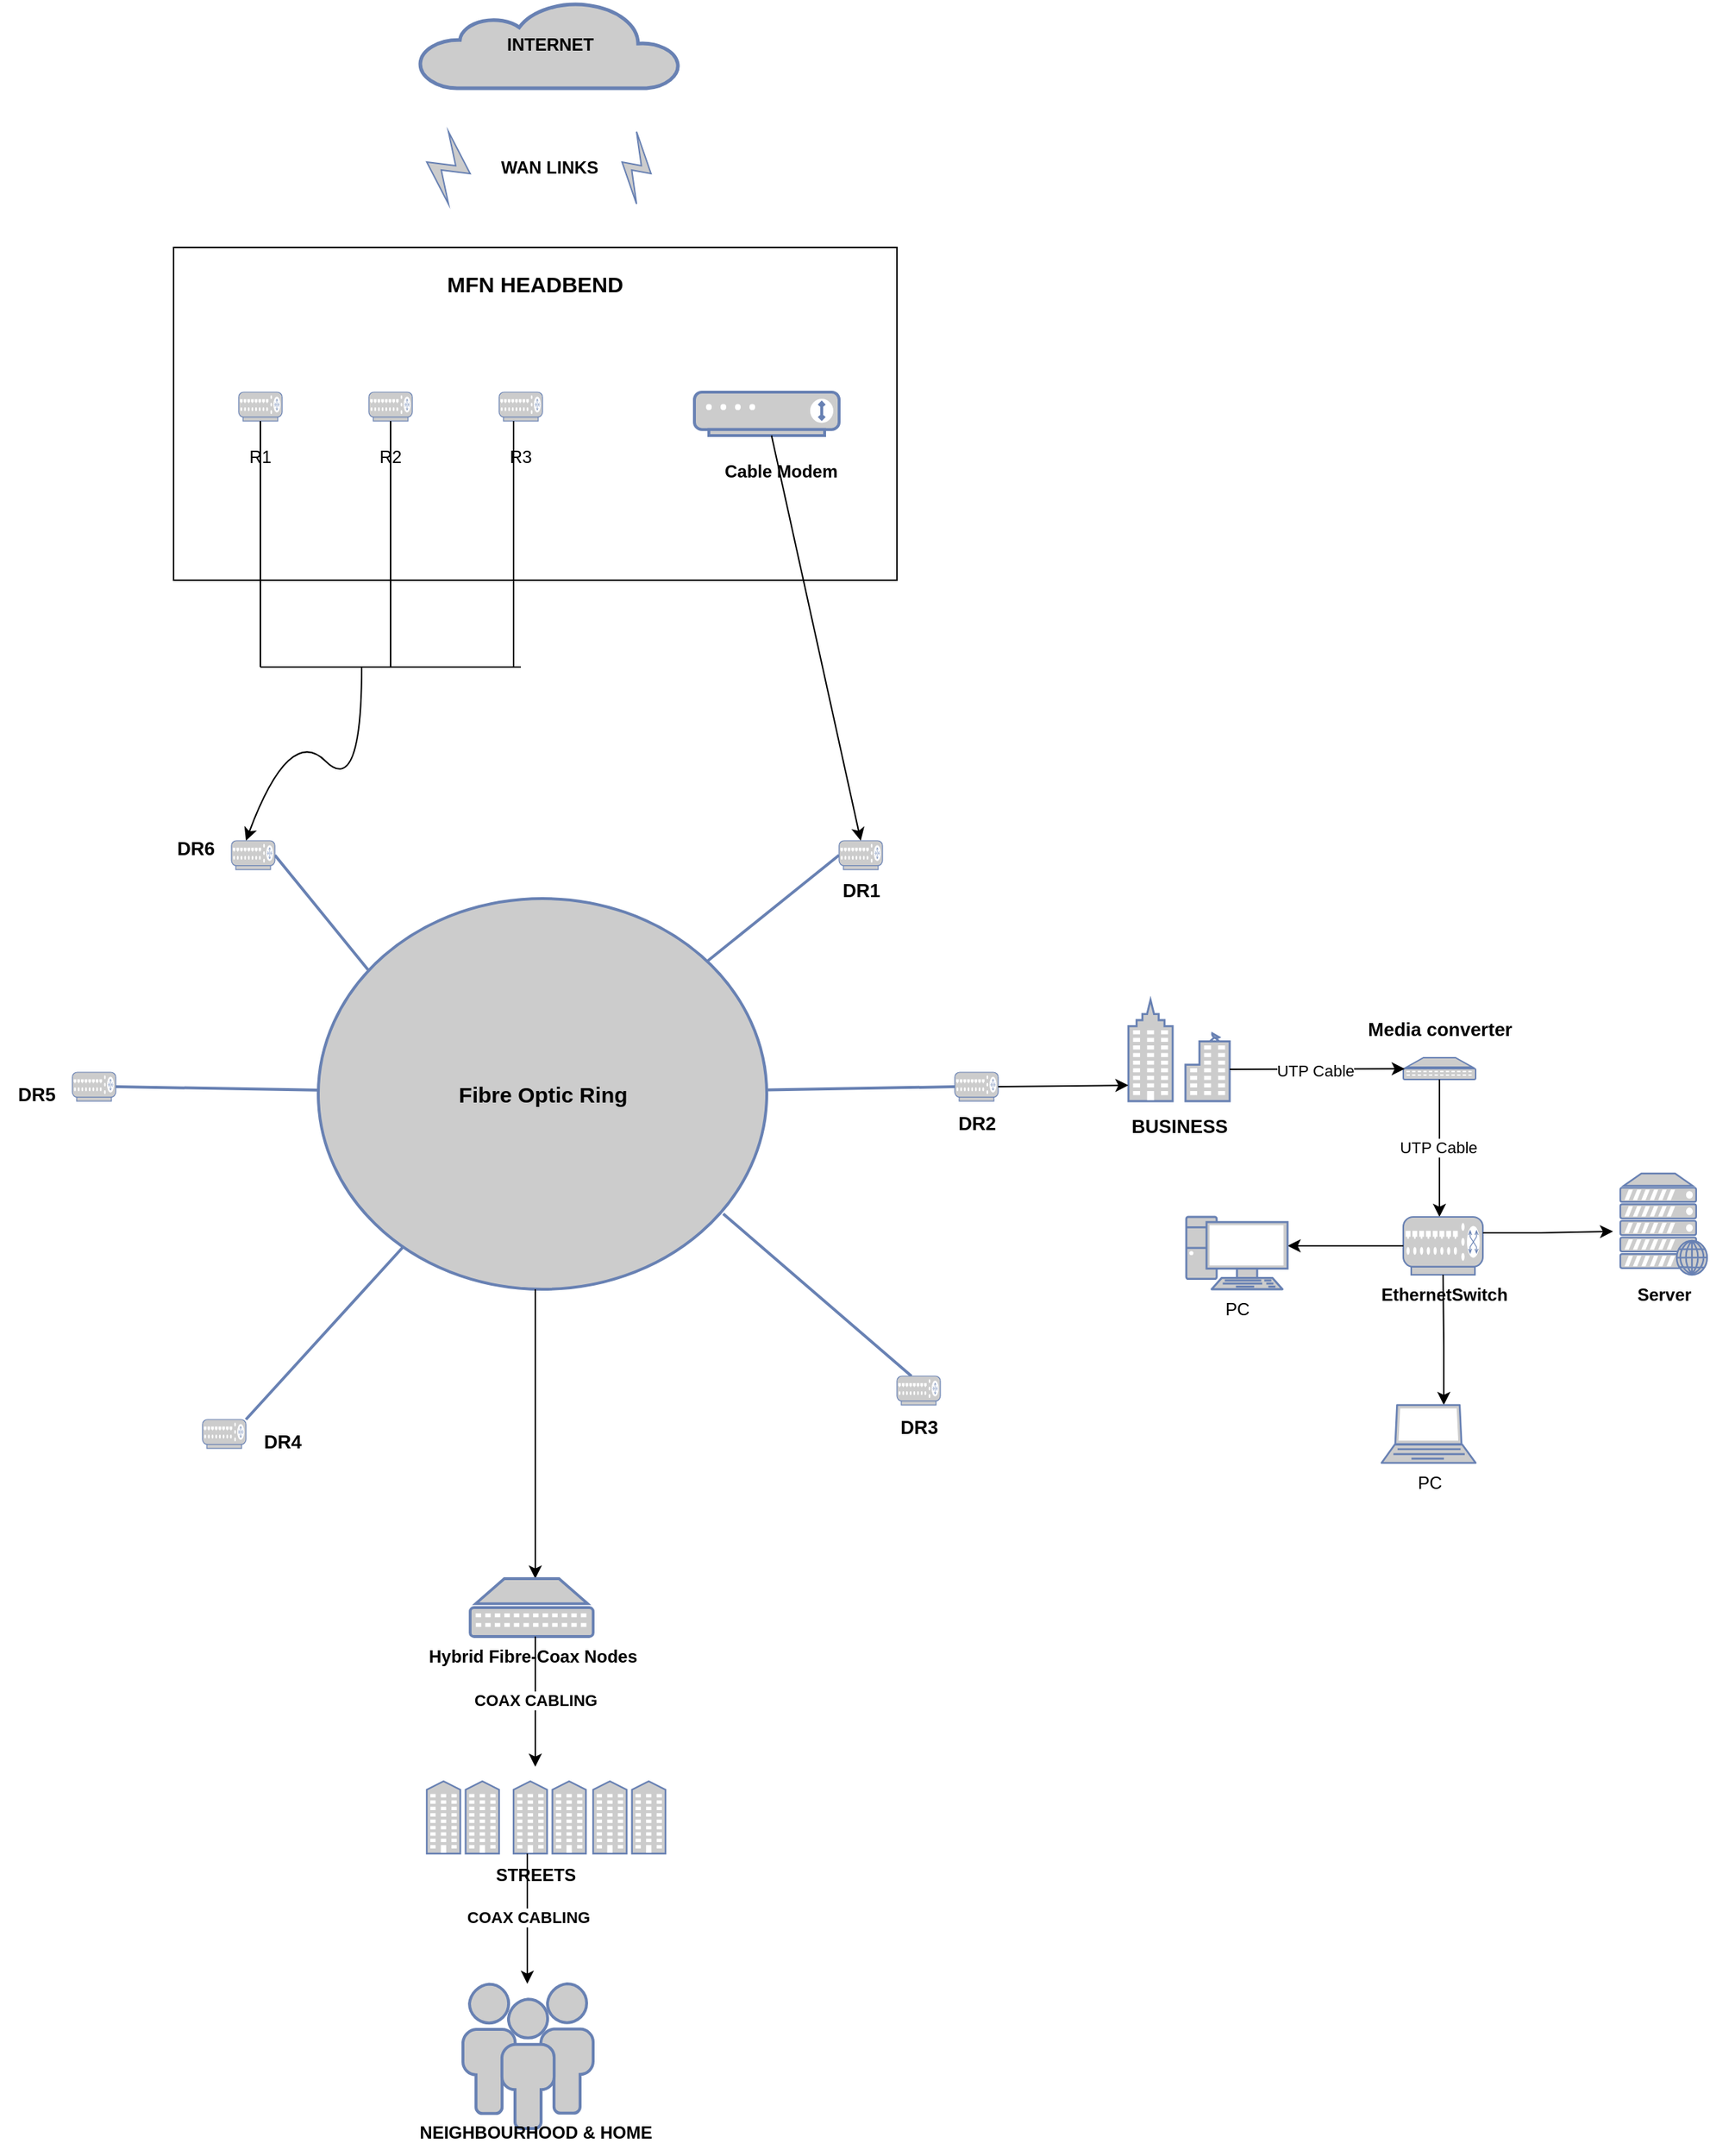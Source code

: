 <mxfile version="26.0.11">
  <diagram id="rrfEjIyxjretShfny2cN" name="Page-1">
    <mxGraphModel dx="883" dy="1581" grid="1" gridSize="10" guides="1" tooltips="1" connect="1" arrows="1" fold="1" page="1" pageScale="1" pageWidth="850" pageHeight="1100" math="0" shadow="0">
      <root>
        <mxCell id="0" />
        <mxCell id="1" parent="0" />
        <mxCell id="mrlbMcpsEWyVSAu99CpQ-91" value="" style="group" vertex="1" connectable="0" parent="1">
          <mxGeometry x="140" y="-660" width="1180" height="1488" as="geometry" />
        </mxCell>
        <mxCell id="mrlbMcpsEWyVSAu99CpQ-38" value="" style="group" vertex="1" connectable="0" parent="mrlbMcpsEWyVSAu99CpQ-91">
          <mxGeometry y="570" width="700" height="440" as="geometry" />
        </mxCell>
        <mxCell id="mrlbMcpsEWyVSAu99CpQ-1" value="&lt;font style=&quot;color: rgb(0, 0, 0); font-size: 15px;&quot;&gt;&lt;b style=&quot;&quot;&gt;Fibre Optic Ring&lt;/b&gt;&lt;/font&gt;" style="html=1;fillColor=#CCCCCC;strokeColor=#6881B3;shape=ellipse;perimeter=ellipsePerimeter;gradientColor=none;gradientDirection=north;fontColor=#ffffff;strokeWidth=2;" vertex="1" parent="mrlbMcpsEWyVSAu99CpQ-38">
          <mxGeometry x="220" y="50" width="310" height="270" as="geometry" />
        </mxCell>
        <mxCell id="mrlbMcpsEWyVSAu99CpQ-2" value="" style="strokeColor=#6881B3;edgeStyle=none;rounded=0;endArrow=none;dashed=0;html=1;strokeWidth=2;entryX=0.113;entryY=0.185;entryDx=0;entryDy=0;entryPerimeter=0;" edge="1" target="mrlbMcpsEWyVSAu99CpQ-1" parent="mrlbMcpsEWyVSAu99CpQ-38">
          <mxGeometry relative="1" as="geometry">
            <mxPoint x="190" y="20" as="sourcePoint" />
            <mxPoint x="270.005" y="90.021" as="targetPoint" />
            <Array as="points" />
          </mxGeometry>
        </mxCell>
        <mxCell id="mrlbMcpsEWyVSAu99CpQ-4" value="" style="strokeColor=#6881B3;edgeStyle=none;rounded=0;endArrow=none;dashed=0;html=1;strokeWidth=2;" edge="1" target="mrlbMcpsEWyVSAu99CpQ-1" parent="mrlbMcpsEWyVSAu99CpQ-38">
          <mxGeometry relative="1" as="geometry">
            <mxPoint x="580" y="20" as="sourcePoint" />
          </mxGeometry>
        </mxCell>
        <mxCell id="mrlbMcpsEWyVSAu99CpQ-5" value="" style="strokeColor=#6881B3;edgeStyle=none;rounded=0;endArrow=none;dashed=0;html=1;strokeWidth=2;" edge="1" target="mrlbMcpsEWyVSAu99CpQ-1" parent="mrlbMcpsEWyVSAu99CpQ-38">
          <mxGeometry relative="1" as="geometry">
            <mxPoint x="660" y="180" as="sourcePoint" />
          </mxGeometry>
        </mxCell>
        <mxCell id="mrlbMcpsEWyVSAu99CpQ-6" value="" style="strokeColor=#6881B3;edgeStyle=none;rounded=0;endArrow=none;dashed=0;html=1;strokeWidth=2;" edge="1" target="mrlbMcpsEWyVSAu99CpQ-1" parent="mrlbMcpsEWyVSAu99CpQ-38">
          <mxGeometry relative="1" as="geometry">
            <mxPoint x="170" y="410" as="sourcePoint" />
          </mxGeometry>
        </mxCell>
        <mxCell id="mrlbMcpsEWyVSAu99CpQ-7" value="" style="strokeColor=#6881B3;edgeStyle=none;rounded=0;endArrow=none;dashed=0;html=1;strokeWidth=2;" edge="1" target="mrlbMcpsEWyVSAu99CpQ-1" parent="mrlbMcpsEWyVSAu99CpQ-38">
          <mxGeometry relative="1" as="geometry">
            <mxPoint x="80" y="180" as="sourcePoint" />
          </mxGeometry>
        </mxCell>
        <mxCell id="mrlbMcpsEWyVSAu99CpQ-10" value="" style="strokeColor=#6881B3;edgeStyle=none;rounded=0;endArrow=none;dashed=0;html=1;strokeWidth=2;exitX=0.903;exitY=0.807;exitDx=0;exitDy=0;exitPerimeter=0;" edge="1" parent="mrlbMcpsEWyVSAu99CpQ-38" source="mrlbMcpsEWyVSAu99CpQ-1">
          <mxGeometry relative="1" as="geometry">
            <mxPoint x="510" y="273" as="sourcePoint" />
            <mxPoint x="630" y="380" as="targetPoint" />
          </mxGeometry>
        </mxCell>
        <mxCell id="mrlbMcpsEWyVSAu99CpQ-11" value="&lt;font style=&quot;color: rgb(0, 0, 0); font-size: 13px;&quot;&gt;&lt;b&gt;DR1&lt;/b&gt;&lt;/font&gt;" style="fontColor=#0066CC;verticalAlign=top;verticalLabelPosition=bottom;labelPosition=center;align=center;html=1;outlineConnect=0;fillColor=#CCCCCC;strokeColor=#6881B3;gradientColor=none;gradientDirection=north;strokeWidth=2;shape=mxgraph.networks.router;" vertex="1" parent="mrlbMcpsEWyVSAu99CpQ-38">
          <mxGeometry x="580" y="10" width="30" height="20" as="geometry" />
        </mxCell>
        <mxCell id="mrlbMcpsEWyVSAu99CpQ-12" value="" style="fontColor=#0066CC;verticalAlign=top;verticalLabelPosition=bottom;labelPosition=center;align=center;html=1;outlineConnect=0;fillColor=#CCCCCC;strokeColor=#6881B3;gradientColor=none;gradientDirection=north;strokeWidth=2;shape=mxgraph.networks.router;" vertex="1" parent="mrlbMcpsEWyVSAu99CpQ-38">
          <mxGeometry x="160" y="10" width="30" height="20" as="geometry" />
        </mxCell>
        <mxCell id="mrlbMcpsEWyVSAu99CpQ-13" value="" style="fontColor=#0066CC;verticalAlign=top;verticalLabelPosition=bottom;labelPosition=center;align=center;html=1;outlineConnect=0;fillColor=#CCCCCC;strokeColor=#6881B3;gradientColor=none;gradientDirection=north;strokeWidth=2;shape=mxgraph.networks.router;" vertex="1" parent="mrlbMcpsEWyVSAu99CpQ-38">
          <mxGeometry x="660" y="170" width="30" height="20" as="geometry" />
        </mxCell>
        <mxCell id="mrlbMcpsEWyVSAu99CpQ-14" value="" style="fontColor=#0066CC;verticalAlign=top;verticalLabelPosition=bottom;labelPosition=center;align=center;html=1;outlineConnect=0;fillColor=#CCCCCC;strokeColor=#6881B3;gradientColor=none;gradientDirection=north;strokeWidth=2;shape=mxgraph.networks.router;" vertex="1" parent="mrlbMcpsEWyVSAu99CpQ-38">
          <mxGeometry x="620" y="380" width="30" height="20" as="geometry" />
        </mxCell>
        <mxCell id="mrlbMcpsEWyVSAu99CpQ-15" value="" style="fontColor=#0066CC;verticalAlign=top;verticalLabelPosition=bottom;labelPosition=center;align=center;html=1;outlineConnect=0;fillColor=#CCCCCC;strokeColor=#6881B3;gradientColor=none;gradientDirection=north;strokeWidth=2;shape=mxgraph.networks.router;" vertex="1" parent="mrlbMcpsEWyVSAu99CpQ-38">
          <mxGeometry x="140" y="410" width="30" height="20" as="geometry" />
        </mxCell>
        <mxCell id="mrlbMcpsEWyVSAu99CpQ-16" value="" style="fontColor=#0066CC;verticalAlign=top;verticalLabelPosition=bottom;labelPosition=center;align=center;html=1;outlineConnect=0;fillColor=#CCCCCC;strokeColor=#6881B3;gradientColor=none;gradientDirection=north;strokeWidth=2;shape=mxgraph.networks.router;" vertex="1" parent="mrlbMcpsEWyVSAu99CpQ-38">
          <mxGeometry x="50" y="170" width="30" height="20" as="geometry" />
        </mxCell>
        <mxCell id="mrlbMcpsEWyVSAu99CpQ-19" value="&lt;font style=&quot;color: rgb(0, 0, 0); font-size: 13px;&quot;&gt;&lt;b&gt;DR2&lt;/b&gt;&lt;/font&gt;" style="text;html=1;align=center;verticalAlign=middle;resizable=0;points=[];autosize=1;strokeColor=none;fillColor=none;" vertex="1" parent="mrlbMcpsEWyVSAu99CpQ-38">
          <mxGeometry x="650" y="190" width="50" height="30" as="geometry" />
        </mxCell>
        <mxCell id="mrlbMcpsEWyVSAu99CpQ-20" value="&lt;font style=&quot;color: rgb(0, 0, 0); font-size: 13px;&quot;&gt;&lt;b&gt;DR5&lt;/b&gt;&lt;/font&gt;" style="text;html=1;align=center;verticalAlign=middle;resizable=0;points=[];autosize=1;strokeColor=none;fillColor=none;" vertex="1" parent="mrlbMcpsEWyVSAu99CpQ-38">
          <mxGeometry y="170" width="50" height="30" as="geometry" />
        </mxCell>
        <mxCell id="mrlbMcpsEWyVSAu99CpQ-21" value="&lt;font style=&quot;color: rgb(0, 0, 0); font-size: 13px;&quot;&gt;&lt;b&gt;DR4&lt;/b&gt;&lt;/font&gt;" style="text;html=1;align=center;verticalAlign=middle;resizable=0;points=[];autosize=1;strokeColor=none;fillColor=none;" vertex="1" parent="mrlbMcpsEWyVSAu99CpQ-38">
          <mxGeometry x="170" y="410" width="50" height="30" as="geometry" />
        </mxCell>
        <mxCell id="mrlbMcpsEWyVSAu99CpQ-22" value="&lt;font style=&quot;color: rgb(0, 0, 0); font-size: 13px;&quot;&gt;&lt;b&gt;DR3&lt;/b&gt;&lt;/font&gt;" style="text;html=1;align=center;verticalAlign=middle;resizable=0;points=[];autosize=1;strokeColor=none;fillColor=none;" vertex="1" parent="mrlbMcpsEWyVSAu99CpQ-38">
          <mxGeometry x="610" y="400" width="50" height="30" as="geometry" />
        </mxCell>
        <mxCell id="mrlbMcpsEWyVSAu99CpQ-23" value="&lt;font style=&quot;color: rgb(0, 0, 0); font-size: 13px;&quot;&gt;&lt;b&gt;DR6&lt;/b&gt;&lt;/font&gt;" style="text;html=1;align=center;verticalAlign=middle;resizable=0;points=[];autosize=1;strokeColor=none;fillColor=none;" vertex="1" parent="mrlbMcpsEWyVSAu99CpQ-38">
          <mxGeometry x="110" width="50" height="30" as="geometry" />
        </mxCell>
        <mxCell id="mrlbMcpsEWyVSAu99CpQ-74" value="" style="endArrow=classic;html=1;rounded=0;" edge="1" parent="mrlbMcpsEWyVSAu99CpQ-38">
          <mxGeometry width="50" height="50" relative="1" as="geometry">
            <mxPoint x="370" y="320" as="sourcePoint" />
            <mxPoint x="370" y="520" as="targetPoint" />
            <Array as="points" />
          </mxGeometry>
        </mxCell>
        <mxCell id="mrlbMcpsEWyVSAu99CpQ-39" value="&lt;b&gt;&lt;font style=&quot;color: rgb(0, 0, 0);&quot;&gt;INTERNET&lt;/font&gt;&lt;/b&gt;" style="html=1;outlineConnect=0;fillColor=#CCCCCC;strokeColor=#6881B3;gradientColor=none;gradientDirection=north;strokeWidth=2;shape=mxgraph.networks.cloud;fontColor=#ffffff;" vertex="1" parent="mrlbMcpsEWyVSAu99CpQ-91">
          <mxGeometry x="290" width="180" height="60" as="geometry" />
        </mxCell>
        <mxCell id="mrlbMcpsEWyVSAu99CpQ-40" value="" style="fontColor=#0066CC;verticalAlign=top;verticalLabelPosition=bottom;labelPosition=center;align=center;html=1;outlineConnect=0;fillColor=#CCCCCC;strokeColor=#6881B3;gradientColor=none;gradientDirection=north;strokeWidth=2;shape=mxgraph.networks.comm_link;" vertex="1" parent="mrlbMcpsEWyVSAu99CpQ-91">
          <mxGeometry x="430" y="90" width="20" height="50" as="geometry" />
        </mxCell>
        <mxCell id="mrlbMcpsEWyVSAu99CpQ-41" value="" style="fontColor=#0066CC;verticalAlign=top;verticalLabelPosition=bottom;labelPosition=center;align=center;html=1;outlineConnect=0;fillColor=#CCCCCC;strokeColor=#6881B3;gradientColor=none;gradientDirection=north;strokeWidth=2;shape=mxgraph.networks.comm_link;" vertex="1" parent="mrlbMcpsEWyVSAu99CpQ-91">
          <mxGeometry x="295" y="90" width="30" height="50" as="geometry" />
        </mxCell>
        <mxCell id="mrlbMcpsEWyVSAu99CpQ-42" value="&lt;b&gt;WAN LINKS&lt;/b&gt;" style="text;html=1;align=center;verticalAlign=middle;whiteSpace=wrap;rounded=0;" vertex="1" parent="mrlbMcpsEWyVSAu99CpQ-91">
          <mxGeometry x="340" y="100" width="80" height="30" as="geometry" />
        </mxCell>
        <mxCell id="mrlbMcpsEWyVSAu99CpQ-43" value="" style="group" vertex="1" connectable="0" parent="mrlbMcpsEWyVSAu99CpQ-91">
          <mxGeometry x="120" y="170" width="500" height="580" as="geometry" />
        </mxCell>
        <mxCell id="mrlbMcpsEWyVSAu99CpQ-24" value="" style="rounded=0;whiteSpace=wrap;html=1;align=left;" vertex="1" parent="mrlbMcpsEWyVSAu99CpQ-43">
          <mxGeometry width="500" height="230" as="geometry" />
        </mxCell>
        <mxCell id="mrlbMcpsEWyVSAu99CpQ-25" value="&lt;b&gt;&lt;font style=&quot;font-size: 15px;&quot;&gt;MFN HEADBEND&lt;/font&gt;&lt;/b&gt;" style="text;html=1;align=center;verticalAlign=middle;whiteSpace=wrap;rounded=0;" vertex="1" parent="mrlbMcpsEWyVSAu99CpQ-43">
          <mxGeometry x="90" y="10" width="320" height="30" as="geometry" />
        </mxCell>
        <mxCell id="mrlbMcpsEWyVSAu99CpQ-26" value="" style="fontColor=#0066CC;verticalAlign=top;verticalLabelPosition=bottom;labelPosition=center;align=center;html=1;outlineConnect=0;fillColor=#CCCCCC;strokeColor=#6881B3;gradientColor=none;gradientDirection=north;strokeWidth=2;shape=mxgraph.networks.router;" vertex="1" parent="mrlbMcpsEWyVSAu99CpQ-43">
          <mxGeometry x="45" y="100" width="30" height="20" as="geometry" />
        </mxCell>
        <mxCell id="mrlbMcpsEWyVSAu99CpQ-27" value="" style="fontColor=#0066CC;verticalAlign=top;verticalLabelPosition=bottom;labelPosition=center;align=center;html=1;outlineConnect=0;fillColor=#CCCCCC;strokeColor=#6881B3;gradientColor=none;gradientDirection=north;strokeWidth=2;shape=mxgraph.networks.router;" vertex="1" parent="mrlbMcpsEWyVSAu99CpQ-43">
          <mxGeometry x="135" y="100" width="30" height="20" as="geometry" />
        </mxCell>
        <mxCell id="mrlbMcpsEWyVSAu99CpQ-28" value="" style="fontColor=#0066CC;verticalAlign=top;verticalLabelPosition=bottom;labelPosition=center;align=center;html=1;outlineConnect=0;fillColor=#CCCCCC;strokeColor=#6881B3;gradientColor=none;gradientDirection=north;strokeWidth=2;shape=mxgraph.networks.router;" vertex="1" parent="mrlbMcpsEWyVSAu99CpQ-43">
          <mxGeometry x="225" y="100" width="30" height="20" as="geometry" />
        </mxCell>
        <mxCell id="mrlbMcpsEWyVSAu99CpQ-30" value="R1" style="text;html=1;align=center;verticalAlign=middle;whiteSpace=wrap;rounded=0;" vertex="1" parent="mrlbMcpsEWyVSAu99CpQ-43">
          <mxGeometry x="30" y="130" width="60" height="30" as="geometry" />
        </mxCell>
        <mxCell id="mrlbMcpsEWyVSAu99CpQ-31" value="R2" style="text;html=1;align=center;verticalAlign=middle;whiteSpace=wrap;rounded=0;" vertex="1" parent="mrlbMcpsEWyVSAu99CpQ-43">
          <mxGeometry x="120" y="130" width="60" height="30" as="geometry" />
        </mxCell>
        <mxCell id="mrlbMcpsEWyVSAu99CpQ-32" value="R3" style="text;html=1;align=center;verticalAlign=middle;whiteSpace=wrap;rounded=0;" vertex="1" parent="mrlbMcpsEWyVSAu99CpQ-43">
          <mxGeometry x="210" y="130" width="60" height="30" as="geometry" />
        </mxCell>
        <mxCell id="mrlbMcpsEWyVSAu99CpQ-35" value="" style="fontColor=#0066CC;verticalAlign=top;verticalLabelPosition=bottom;labelPosition=center;align=center;html=1;outlineConnect=0;fillColor=#CCCCCC;strokeColor=#6881B3;gradientColor=none;gradientDirection=north;strokeWidth=2;shape=mxgraph.networks.modem;" vertex="1" parent="mrlbMcpsEWyVSAu99CpQ-43">
          <mxGeometry x="360" y="100" width="100" height="30" as="geometry" />
        </mxCell>
        <mxCell id="mrlbMcpsEWyVSAu99CpQ-36" value="&lt;b&gt;Cable Modem&lt;/b&gt;" style="text;html=1;align=center;verticalAlign=middle;whiteSpace=wrap;rounded=0;" vertex="1" parent="mrlbMcpsEWyVSAu99CpQ-43">
          <mxGeometry x="380" y="140" width="80" height="30" as="geometry" />
        </mxCell>
        <mxCell id="mrlbMcpsEWyVSAu99CpQ-49" value="" style="line;strokeWidth=1;direction=south;html=1;" vertex="1" parent="mrlbMcpsEWyVSAu99CpQ-43">
          <mxGeometry x="55" y="120" width="10" height="170" as="geometry" />
        </mxCell>
        <mxCell id="mrlbMcpsEWyVSAu99CpQ-50" value="" style="line;strokeWidth=1;direction=south;html=1;" vertex="1" parent="mrlbMcpsEWyVSAu99CpQ-43">
          <mxGeometry x="145" y="120" width="10" height="170" as="geometry" />
        </mxCell>
        <mxCell id="mrlbMcpsEWyVSAu99CpQ-51" value="" style="line;strokeWidth=1;direction=south;html=1;" vertex="1" parent="mrlbMcpsEWyVSAu99CpQ-43">
          <mxGeometry x="230" y="120" width="10" height="170" as="geometry" />
        </mxCell>
        <mxCell id="mrlbMcpsEWyVSAu99CpQ-52" value="" style="line;strokeWidth=1;html=1;perimeter=backbonePerimeter;points=[];outlineConnect=0;" vertex="1" parent="mrlbMcpsEWyVSAu99CpQ-43">
          <mxGeometry x="60" y="285" width="180" height="10" as="geometry" />
        </mxCell>
        <mxCell id="mrlbMcpsEWyVSAu99CpQ-55" value="" style="curved=1;endArrow=classic;html=1;rounded=0;" edge="1" parent="mrlbMcpsEWyVSAu99CpQ-43" source="mrlbMcpsEWyVSAu99CpQ-52">
          <mxGeometry width="50" height="50" relative="1" as="geometry">
            <mxPoint x="80" y="380" as="sourcePoint" />
            <mxPoint x="50" y="410" as="targetPoint" />
            <Array as="points">
              <mxPoint x="130" y="380" />
              <mxPoint x="80" y="330" />
            </Array>
          </mxGeometry>
        </mxCell>
        <mxCell id="mrlbMcpsEWyVSAu99CpQ-44" value="" style="endArrow=classic;html=1;rounded=0;entryX=0.5;entryY=0;entryDx=0;entryDy=0;entryPerimeter=0;" edge="1" parent="mrlbMcpsEWyVSAu99CpQ-91" source="mrlbMcpsEWyVSAu99CpQ-35" target="mrlbMcpsEWyVSAu99CpQ-11">
          <mxGeometry width="50" height="50" relative="1" as="geometry">
            <mxPoint x="400" y="550" as="sourcePoint" />
            <mxPoint x="400" y="650" as="targetPoint" />
          </mxGeometry>
        </mxCell>
        <mxCell id="mrlbMcpsEWyVSAu99CpQ-56" value="" style="fontColor=#0066CC;verticalAlign=top;verticalLabelPosition=bottom;labelPosition=center;align=center;html=1;outlineConnect=0;fillColor=#CCCCCC;strokeColor=#6881B3;gradientColor=none;gradientDirection=north;strokeWidth=2;shape=mxgraph.networks.business_center;" vertex="1" parent="mrlbMcpsEWyVSAu99CpQ-91">
          <mxGeometry x="780" y="690" width="70" height="70" as="geometry" />
        </mxCell>
        <mxCell id="mrlbMcpsEWyVSAu99CpQ-57" value="&lt;font style=&quot;color: rgb(0, 0, 0); font-size: 13px;&quot;&gt;&lt;b&gt;BUSINESS&lt;/b&gt;&lt;/font&gt;&lt;div&gt;&lt;font style=&quot;color: rgb(0, 0, 0); font-size: 13px;&quot;&gt;&lt;b&gt;&lt;br&gt;&lt;/b&gt;&lt;/font&gt;&lt;/div&gt;" style="text;html=1;align=center;verticalAlign=middle;resizable=0;points=[];autosize=1;strokeColor=none;fillColor=none;" vertex="1" parent="mrlbMcpsEWyVSAu99CpQ-91">
          <mxGeometry x="770" y="765" width="90" height="40" as="geometry" />
        </mxCell>
        <mxCell id="mrlbMcpsEWyVSAu99CpQ-58" value="" style="endArrow=classic;html=1;rounded=0;" edge="1" parent="mrlbMcpsEWyVSAu99CpQ-91">
          <mxGeometry width="50" height="50" relative="1" as="geometry">
            <mxPoint x="690" y="750" as="sourcePoint" />
            <mxPoint x="780" y="749" as="targetPoint" />
          </mxGeometry>
        </mxCell>
        <mxCell id="mrlbMcpsEWyVSAu99CpQ-59" value="" style="fontColor=#0066CC;verticalAlign=top;verticalLabelPosition=bottom;labelPosition=center;align=center;html=1;outlineConnect=0;fillColor=#CCCCCC;strokeColor=#6881B3;gradientColor=none;gradientDirection=north;strokeWidth=2;shape=mxgraph.networks.patch_panel;" vertex="1" parent="mrlbMcpsEWyVSAu99CpQ-91">
          <mxGeometry x="970" y="730" width="50" height="15" as="geometry" />
        </mxCell>
        <mxCell id="mrlbMcpsEWyVSAu99CpQ-61" value="" style="endArrow=classic;html=1;rounded=0;entryX=0.02;entryY=0.51;entryDx=0;entryDy=0;entryPerimeter=0;" edge="1" parent="mrlbMcpsEWyVSAu99CpQ-91" target="mrlbMcpsEWyVSAu99CpQ-59">
          <mxGeometry width="50" height="50" relative="1" as="geometry">
            <mxPoint x="850" y="738" as="sourcePoint" />
            <mxPoint x="940" y="737" as="targetPoint" />
            <Array as="points" />
          </mxGeometry>
        </mxCell>
        <mxCell id="mrlbMcpsEWyVSAu99CpQ-62" value="UTP Cable" style="edgeLabel;html=1;align=center;verticalAlign=middle;resizable=0;points=[];" vertex="1" connectable="0" parent="mrlbMcpsEWyVSAu99CpQ-61">
          <mxGeometry x="-0.025" y="-1" relative="1" as="geometry">
            <mxPoint as="offset" />
          </mxGeometry>
        </mxCell>
        <mxCell id="mrlbMcpsEWyVSAu99CpQ-64" value="" style="endArrow=classic;html=1;rounded=0;exitX=0.5;exitY=1;exitDx=0;exitDy=0;exitPerimeter=0;" edge="1" parent="mrlbMcpsEWyVSAu99CpQ-91" source="mrlbMcpsEWyVSAu99CpQ-59">
          <mxGeometry width="50" height="50" relative="1" as="geometry">
            <mxPoint x="990" y="800" as="sourcePoint" />
            <mxPoint x="995" y="840" as="targetPoint" />
            <Array as="points" />
          </mxGeometry>
        </mxCell>
        <mxCell id="mrlbMcpsEWyVSAu99CpQ-65" value="UTP Cable" style="edgeLabel;html=1;align=center;verticalAlign=middle;resizable=0;points=[];" vertex="1" connectable="0" parent="mrlbMcpsEWyVSAu99CpQ-64">
          <mxGeometry x="-0.025" y="-1" relative="1" as="geometry">
            <mxPoint as="offset" />
          </mxGeometry>
        </mxCell>
        <mxCell id="mrlbMcpsEWyVSAu99CpQ-66" value="&lt;div&gt;&lt;font style=&quot;color: rgb(0, 0, 0); font-size: 13px;&quot;&gt;&lt;b&gt;Media converter&lt;/b&gt;&lt;/font&gt;&lt;/div&gt;" style="text;html=1;align=center;verticalAlign=middle;resizable=0;points=[];autosize=1;strokeColor=none;fillColor=none;" vertex="1" parent="mrlbMcpsEWyVSAu99CpQ-91">
          <mxGeometry x="935" y="695" width="120" height="30" as="geometry" />
        </mxCell>
        <mxCell id="mrlbMcpsEWyVSAu99CpQ-67" value="&lt;font style=&quot;color: rgb(0, 0, 0);&quot;&gt;&lt;b&gt;EthernetSwitch&lt;/b&gt;&lt;/font&gt;" style="fontColor=#0066CC;verticalAlign=top;verticalLabelPosition=bottom;labelPosition=center;align=center;html=1;outlineConnect=0;fillColor=#CCCCCC;strokeColor=#6881B3;gradientColor=none;gradientDirection=north;strokeWidth=2;shape=mxgraph.networks.switch;" vertex="1" parent="mrlbMcpsEWyVSAu99CpQ-91">
          <mxGeometry x="970" y="840" width="55" height="40" as="geometry" />
        </mxCell>
        <mxCell id="mrlbMcpsEWyVSAu99CpQ-68" value="" style="endArrow=classic;html=1;rounded=0;exitX=0;exitY=0.5;exitDx=0;exitDy=0;exitPerimeter=0;" edge="1" parent="mrlbMcpsEWyVSAu99CpQ-91" source="mrlbMcpsEWyVSAu99CpQ-67">
          <mxGeometry width="50" height="50" relative="1" as="geometry">
            <mxPoint x="830" y="901" as="sourcePoint" />
            <mxPoint x="890" y="860" as="targetPoint" />
          </mxGeometry>
        </mxCell>
        <mxCell id="mrlbMcpsEWyVSAu99CpQ-69" value="" style="endArrow=classic;html=1;rounded=0;exitX=0.5;exitY=1;exitDx=0;exitDy=0;exitPerimeter=0;" edge="1" parent="mrlbMcpsEWyVSAu99CpQ-91" source="mrlbMcpsEWyVSAu99CpQ-67">
          <mxGeometry width="50" height="50" relative="1" as="geometry">
            <mxPoint x="980" y="931" as="sourcePoint" />
            <mxPoint x="998" y="970" as="targetPoint" />
            <Array as="points">
              <mxPoint x="998" y="930" />
            </Array>
          </mxGeometry>
        </mxCell>
        <mxCell id="mrlbMcpsEWyVSAu99CpQ-70" value="" style="endArrow=classic;html=1;rounded=0;" edge="1" parent="mrlbMcpsEWyVSAu99CpQ-91">
          <mxGeometry width="50" height="50" relative="1" as="geometry">
            <mxPoint x="1025" y="851" as="sourcePoint" />
            <mxPoint x="1115" y="850" as="targetPoint" />
            <Array as="points">
              <mxPoint x="1055" y="851" />
              <mxPoint x="1065" y="851" />
            </Array>
          </mxGeometry>
        </mxCell>
        <mxCell id="mrlbMcpsEWyVSAu99CpQ-71" value="&lt;font style=&quot;color: rgb(0, 0, 0);&quot;&gt;&lt;b&gt;Server&lt;/b&gt;&lt;/font&gt;" style="fontColor=#0066CC;verticalAlign=top;verticalLabelPosition=bottom;labelPosition=center;align=center;html=1;outlineConnect=0;fillColor=#CCCCCC;strokeColor=#6881B3;gradientColor=none;gradientDirection=north;strokeWidth=2;shape=mxgraph.networks.web_server;" vertex="1" parent="mrlbMcpsEWyVSAu99CpQ-91">
          <mxGeometry x="1120" y="810" width="60" height="70" as="geometry" />
        </mxCell>
        <mxCell id="mrlbMcpsEWyVSAu99CpQ-72" value="&lt;font style=&quot;color: rgb(0, 0, 0);&quot;&gt;PC&lt;/font&gt;" style="fontColor=#0066CC;verticalAlign=top;verticalLabelPosition=bottom;labelPosition=center;align=center;html=1;outlineConnect=0;fillColor=#CCCCCC;strokeColor=#6881B3;gradientColor=none;gradientDirection=north;strokeWidth=2;shape=mxgraph.networks.laptop;" vertex="1" parent="mrlbMcpsEWyVSAu99CpQ-91">
          <mxGeometry x="955" y="970" width="65" height="40" as="geometry" />
        </mxCell>
        <mxCell id="mrlbMcpsEWyVSAu99CpQ-73" value="&lt;font style=&quot;color: rgb(0, 0, 0);&quot;&gt;PC&lt;/font&gt;" style="fontColor=#0066CC;verticalAlign=top;verticalLabelPosition=bottom;labelPosition=center;align=center;html=1;outlineConnect=0;fillColor=#CCCCCC;strokeColor=#6881B3;gradientColor=none;gradientDirection=north;strokeWidth=2;shape=mxgraph.networks.pc;" vertex="1" parent="mrlbMcpsEWyVSAu99CpQ-91">
          <mxGeometry x="820" y="840" width="70" height="50" as="geometry" />
        </mxCell>
        <mxCell id="mrlbMcpsEWyVSAu99CpQ-76" value="&lt;font style=&quot;color: rgb(0, 0, 0);&quot;&gt;&lt;b&gt;Hybrid Fibre-Coax Nodes&lt;/b&gt;&lt;/font&gt;" style="fontColor=#0066CC;verticalAlign=top;verticalLabelPosition=bottom;labelPosition=center;align=center;html=1;outlineConnect=0;fillColor=#CCCCCC;strokeColor=#6881B3;gradientColor=none;gradientDirection=north;strokeWidth=2;shape=mxgraph.networks.patch_panel;" vertex="1" parent="mrlbMcpsEWyVSAu99CpQ-91">
          <mxGeometry x="325" y="1090" width="85" height="40" as="geometry" />
        </mxCell>
        <mxCell id="mrlbMcpsEWyVSAu99CpQ-80" value="" style="group" vertex="1" connectable="0" parent="mrlbMcpsEWyVSAu99CpQ-91">
          <mxGeometry x="295" y="1230" width="175" height="50" as="geometry" />
        </mxCell>
        <mxCell id="mrlbMcpsEWyVSAu99CpQ-77" value="" style="fontColor=#0066CC;verticalAlign=top;verticalLabelPosition=bottom;labelPosition=center;align=center;html=1;outlineConnect=0;fillColor=#CCCCCC;strokeColor=#6881B3;gradientColor=none;gradientDirection=north;strokeWidth=2;shape=mxgraph.networks.community;" vertex="1" parent="mrlbMcpsEWyVSAu99CpQ-80">
          <mxGeometry width="50" height="50" as="geometry" />
        </mxCell>
        <mxCell id="mrlbMcpsEWyVSAu99CpQ-78" value="" style="fontColor=#0066CC;verticalAlign=top;verticalLabelPosition=bottom;labelPosition=center;align=center;html=1;outlineConnect=0;fillColor=#CCCCCC;strokeColor=#6881B3;gradientColor=none;gradientDirection=north;strokeWidth=2;shape=mxgraph.networks.community;" vertex="1" parent="mrlbMcpsEWyVSAu99CpQ-80">
          <mxGeometry x="60" width="50" height="50" as="geometry" />
        </mxCell>
        <mxCell id="mrlbMcpsEWyVSAu99CpQ-79" value="" style="fontColor=#0066CC;verticalAlign=top;verticalLabelPosition=bottom;labelPosition=center;align=center;html=1;outlineConnect=0;fillColor=#CCCCCC;strokeColor=#6881B3;gradientColor=none;gradientDirection=north;strokeWidth=2;shape=mxgraph.networks.community;" vertex="1" parent="mrlbMcpsEWyVSAu99CpQ-80">
          <mxGeometry x="115" width="50" height="50" as="geometry" />
        </mxCell>
        <mxCell id="mrlbMcpsEWyVSAu99CpQ-81" value="&lt;b&gt;&lt;font style=&quot;color: rgb(0, 0, 0);&quot;&gt;STREETS&lt;/font&gt;&lt;/b&gt;" style="text;html=1;align=center;verticalAlign=middle;resizable=0;points=[];autosize=1;strokeColor=none;fillColor=none;" vertex="1" parent="mrlbMcpsEWyVSAu99CpQ-91">
          <mxGeometry x="330" y="1280" width="80" height="30" as="geometry" />
        </mxCell>
        <mxCell id="mrlbMcpsEWyVSAu99CpQ-83" value="" style="endArrow=classic;html=1;rounded=0;" edge="1" parent="mrlbMcpsEWyVSAu99CpQ-91">
          <mxGeometry width="50" height="50" relative="1" as="geometry">
            <mxPoint x="370" y="1130" as="sourcePoint" />
            <mxPoint x="370" y="1220" as="targetPoint" />
            <Array as="points" />
          </mxGeometry>
        </mxCell>
        <mxCell id="mrlbMcpsEWyVSAu99CpQ-84" value="&lt;b&gt;COAX CABLING&lt;/b&gt;" style="edgeLabel;html=1;align=center;verticalAlign=middle;resizable=0;points=[];" vertex="1" connectable="0" parent="mrlbMcpsEWyVSAu99CpQ-83">
          <mxGeometry x="-0.022" relative="1" as="geometry">
            <mxPoint as="offset" />
          </mxGeometry>
        </mxCell>
        <mxCell id="mrlbMcpsEWyVSAu99CpQ-85" value="" style="fontColor=#0066CC;verticalAlign=top;verticalLabelPosition=bottom;labelPosition=center;align=center;html=1;outlineConnect=0;fillColor=#CCCCCC;strokeColor=#6881B3;gradientColor=none;gradientDirection=north;strokeWidth=2;shape=mxgraph.networks.users;" vertex="1" parent="mrlbMcpsEWyVSAu99CpQ-91">
          <mxGeometry x="320" y="1370" width="90" height="100" as="geometry" />
        </mxCell>
        <mxCell id="mrlbMcpsEWyVSAu99CpQ-86" value="" style="endArrow=classic;html=1;rounded=0;" edge="1" parent="mrlbMcpsEWyVSAu99CpQ-91">
          <mxGeometry width="50" height="50" relative="1" as="geometry">
            <mxPoint x="364.5" y="1280" as="sourcePoint" />
            <mxPoint x="364.5" y="1370" as="targetPoint" />
            <Array as="points" />
          </mxGeometry>
        </mxCell>
        <mxCell id="mrlbMcpsEWyVSAu99CpQ-87" value="&lt;b&gt;COAX CABLING&lt;/b&gt;" style="edgeLabel;html=1;align=center;verticalAlign=middle;resizable=0;points=[];" vertex="1" connectable="0" parent="mrlbMcpsEWyVSAu99CpQ-86">
          <mxGeometry x="-0.022" relative="1" as="geometry">
            <mxPoint as="offset" />
          </mxGeometry>
        </mxCell>
        <mxCell id="mrlbMcpsEWyVSAu99CpQ-88" value="&lt;b&gt;NEIGHBOURHOOD &amp;amp; HOME&lt;/b&gt;" style="text;html=1;align=center;verticalAlign=middle;resizable=0;points=[];autosize=1;strokeColor=none;fillColor=none;" vertex="1" parent="mrlbMcpsEWyVSAu99CpQ-91">
          <mxGeometry x="280" y="1458" width="180" height="30" as="geometry" />
        </mxCell>
      </root>
    </mxGraphModel>
  </diagram>
</mxfile>
